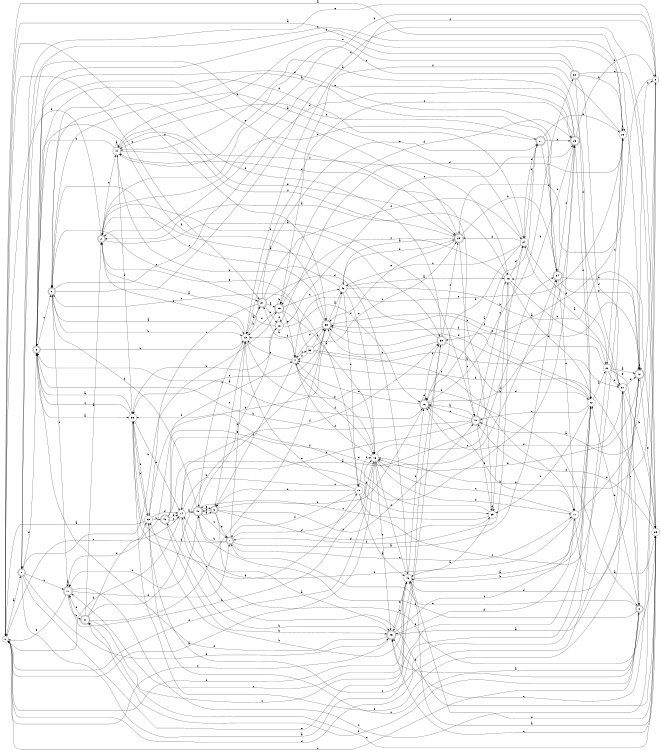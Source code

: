 digraph n38_8 {
__start0 [label="" shape="none"];

rankdir=LR;
size="8,5";

s0 [style="filled", color="black", fillcolor="white" shape="circle", label="0"];
s1 [style="rounded,filled", color="black", fillcolor="white" shape="doublecircle", label="1"];
s2 [style="rounded,filled", color="black", fillcolor="white" shape="doublecircle", label="2"];
s3 [style="rounded,filled", color="black", fillcolor="white" shape="doublecircle", label="3"];
s4 [style="filled", color="black", fillcolor="white" shape="circle", label="4"];
s5 [style="filled", color="black", fillcolor="white" shape="circle", label="5"];
s6 [style="rounded,filled", color="black", fillcolor="white" shape="doublecircle", label="6"];
s7 [style="rounded,filled", color="black", fillcolor="white" shape="doublecircle", label="7"];
s8 [style="rounded,filled", color="black", fillcolor="white" shape="doublecircle", label="8"];
s9 [style="rounded,filled", color="black", fillcolor="white" shape="doublecircle", label="9"];
s10 [style="rounded,filled", color="black", fillcolor="white" shape="doublecircle", label="10"];
s11 [style="rounded,filled", color="black", fillcolor="white" shape="doublecircle", label="11"];
s12 [style="rounded,filled", color="black", fillcolor="white" shape="doublecircle", label="12"];
s13 [style="filled", color="black", fillcolor="white" shape="circle", label="13"];
s14 [style="filled", color="black", fillcolor="white" shape="circle", label="14"];
s15 [style="rounded,filled", color="black", fillcolor="white" shape="doublecircle", label="15"];
s16 [style="filled", color="black", fillcolor="white" shape="circle", label="16"];
s17 [style="filled", color="black", fillcolor="white" shape="circle", label="17"];
s18 [style="filled", color="black", fillcolor="white" shape="circle", label="18"];
s19 [style="filled", color="black", fillcolor="white" shape="circle", label="19"];
s20 [style="filled", color="black", fillcolor="white" shape="circle", label="20"];
s21 [style="rounded,filled", color="black", fillcolor="white" shape="doublecircle", label="21"];
s22 [style="filled", color="black", fillcolor="white" shape="circle", label="22"];
s23 [style="rounded,filled", color="black", fillcolor="white" shape="doublecircle", label="23"];
s24 [style="filled", color="black", fillcolor="white" shape="circle", label="24"];
s25 [style="rounded,filled", color="black", fillcolor="white" shape="doublecircle", label="25"];
s26 [style="filled", color="black", fillcolor="white" shape="circle", label="26"];
s27 [style="rounded,filled", color="black", fillcolor="white" shape="doublecircle", label="27"];
s28 [style="filled", color="black", fillcolor="white" shape="circle", label="28"];
s29 [style="filled", color="black", fillcolor="white" shape="circle", label="29"];
s30 [style="rounded,filled", color="black", fillcolor="white" shape="doublecircle", label="30"];
s31 [style="filled", color="black", fillcolor="white" shape="circle", label="31"];
s32 [style="filled", color="black", fillcolor="white" shape="circle", label="32"];
s33 [style="filled", color="black", fillcolor="white" shape="circle", label="33"];
s34 [style="rounded,filled", color="black", fillcolor="white" shape="doublecircle", label="34"];
s35 [style="filled", color="black", fillcolor="white" shape="circle", label="35"];
s36 [style="filled", color="black", fillcolor="white" shape="circle", label="36"];
s37 [style="rounded,filled", color="black", fillcolor="white" shape="doublecircle", label="37"];
s38 [style="rounded,filled", color="black", fillcolor="white" shape="doublecircle", label="38"];
s39 [style="rounded,filled", color="black", fillcolor="white" shape="doublecircle", label="39"];
s40 [style="rounded,filled", color="black", fillcolor="white" shape="doublecircle", label="40"];
s41 [style="rounded,filled", color="black", fillcolor="white" shape="doublecircle", label="41"];
s42 [style="filled", color="black", fillcolor="white" shape="circle", label="42"];
s43 [style="rounded,filled", color="black", fillcolor="white" shape="doublecircle", label="43"];
s44 [style="filled", color="black", fillcolor="white" shape="circle", label="44"];
s45 [style="rounded,filled", color="black", fillcolor="white" shape="doublecircle", label="45"];
s46 [style="filled", color="black", fillcolor="white" shape="circle", label="46"];
s0 -> s1 [label="a"];
s0 -> s37 [label="b"];
s0 -> s8 [label="c"];
s0 -> s39 [label="d"];
s0 -> s46 [label="e"];
s0 -> s16 [label="f"];
s1 -> s22 [label="a"];
s1 -> s15 [label="b"];
s1 -> s11 [label="c"];
s1 -> s45 [label="d"];
s1 -> s22 [label="e"];
s1 -> s6 [label="f"];
s2 -> s41 [label="a"];
s2 -> s0 [label="b"];
s2 -> s44 [label="c"];
s2 -> s38 [label="d"];
s2 -> s19 [label="e"];
s2 -> s5 [label="f"];
s3 -> s45 [label="a"];
s3 -> s10 [label="b"];
s3 -> s41 [label="c"];
s3 -> s29 [label="d"];
s3 -> s7 [label="e"];
s3 -> s40 [label="f"];
s4 -> s37 [label="a"];
s4 -> s16 [label="b"];
s4 -> s32 [label="c"];
s4 -> s3 [label="d"];
s4 -> s13 [label="e"];
s4 -> s16 [label="f"];
s5 -> s41 [label="a"];
s5 -> s16 [label="b"];
s5 -> s45 [label="c"];
s5 -> s25 [label="d"];
s5 -> s1 [label="e"];
s5 -> s13 [label="f"];
s6 -> s36 [label="a"];
s6 -> s13 [label="b"];
s6 -> s9 [label="c"];
s6 -> s24 [label="d"];
s6 -> s25 [label="e"];
s6 -> s39 [label="f"];
s7 -> s34 [label="a"];
s7 -> s40 [label="b"];
s7 -> s17 [label="c"];
s7 -> s16 [label="d"];
s7 -> s13 [label="e"];
s7 -> s36 [label="f"];
s8 -> s45 [label="a"];
s8 -> s21 [label="b"];
s8 -> s33 [label="c"];
s8 -> s22 [label="d"];
s8 -> s7 [label="e"];
s8 -> s40 [label="f"];
s9 -> s13 [label="a"];
s9 -> s13 [label="b"];
s9 -> s37 [label="c"];
s9 -> s23 [label="d"];
s9 -> s11 [label="e"];
s9 -> s35 [label="f"];
s10 -> s6 [label="a"];
s10 -> s38 [label="b"];
s10 -> s30 [label="c"];
s10 -> s10 [label="d"];
s10 -> s4 [label="e"];
s10 -> s23 [label="f"];
s11 -> s11 [label="a"];
s11 -> s21 [label="b"];
s11 -> s5 [label="c"];
s11 -> s7 [label="d"];
s11 -> s0 [label="e"];
s11 -> s4 [label="f"];
s12 -> s0 [label="a"];
s12 -> s16 [label="b"];
s12 -> s5 [label="c"];
s12 -> s46 [label="d"];
s12 -> s35 [label="e"];
s12 -> s12 [label="f"];
s13 -> s37 [label="a"];
s13 -> s37 [label="b"];
s13 -> s40 [label="c"];
s13 -> s8 [label="d"];
s13 -> s3 [label="e"];
s13 -> s2 [label="f"];
s14 -> s40 [label="a"];
s14 -> s35 [label="b"];
s14 -> s29 [label="c"];
s14 -> s38 [label="d"];
s14 -> s0 [label="e"];
s14 -> s0 [label="f"];
s15 -> s16 [label="a"];
s15 -> s15 [label="b"];
s15 -> s42 [label="c"];
s15 -> s23 [label="d"];
s15 -> s4 [label="e"];
s15 -> s13 [label="f"];
s16 -> s0 [label="a"];
s16 -> s11 [label="b"];
s16 -> s34 [label="c"];
s16 -> s17 [label="d"];
s16 -> s45 [label="e"];
s16 -> s4 [label="f"];
s17 -> s35 [label="a"];
s17 -> s10 [label="b"];
s17 -> s16 [label="c"];
s17 -> s45 [label="d"];
s17 -> s12 [label="e"];
s17 -> s14 [label="f"];
s18 -> s2 [label="a"];
s18 -> s36 [label="b"];
s18 -> s23 [label="c"];
s18 -> s28 [label="d"];
s18 -> s10 [label="e"];
s18 -> s18 [label="f"];
s19 -> s46 [label="a"];
s19 -> s16 [label="b"];
s19 -> s28 [label="c"];
s19 -> s3 [label="d"];
s19 -> s13 [label="e"];
s19 -> s7 [label="f"];
s20 -> s12 [label="a"];
s20 -> s31 [label="b"];
s20 -> s39 [label="c"];
s20 -> s0 [label="d"];
s20 -> s8 [label="e"];
s20 -> s28 [label="f"];
s21 -> s2 [label="a"];
s21 -> s39 [label="b"];
s21 -> s38 [label="c"];
s21 -> s33 [label="d"];
s21 -> s39 [label="e"];
s21 -> s11 [label="f"];
s22 -> s20 [label="a"];
s22 -> s46 [label="b"];
s22 -> s41 [label="c"];
s22 -> s39 [label="d"];
s22 -> s29 [label="e"];
s22 -> s39 [label="f"];
s23 -> s44 [label="a"];
s23 -> s5 [label="b"];
s23 -> s15 [label="c"];
s23 -> s26 [label="d"];
s23 -> s2 [label="e"];
s23 -> s22 [label="f"];
s24 -> s9 [label="a"];
s24 -> s10 [label="b"];
s24 -> s42 [label="c"];
s24 -> s25 [label="d"];
s24 -> s27 [label="e"];
s24 -> s20 [label="f"];
s25 -> s42 [label="a"];
s25 -> s34 [label="b"];
s25 -> s41 [label="c"];
s25 -> s1 [label="d"];
s25 -> s39 [label="e"];
s25 -> s44 [label="f"];
s26 -> s2 [label="a"];
s26 -> s20 [label="b"];
s26 -> s15 [label="c"];
s26 -> s24 [label="d"];
s26 -> s22 [label="e"];
s26 -> s7 [label="f"];
s27 -> s10 [label="a"];
s27 -> s24 [label="b"];
s27 -> s23 [label="c"];
s27 -> s2 [label="d"];
s27 -> s28 [label="e"];
s27 -> s34 [label="f"];
s28 -> s38 [label="a"];
s28 -> s28 [label="b"];
s28 -> s1 [label="c"];
s28 -> s6 [label="d"];
s28 -> s4 [label="e"];
s28 -> s13 [label="f"];
s29 -> s46 [label="a"];
s29 -> s26 [label="b"];
s29 -> s40 [label="c"];
s29 -> s29 [label="d"];
s29 -> s44 [label="e"];
s29 -> s36 [label="f"];
s30 -> s0 [label="a"];
s30 -> s28 [label="b"];
s30 -> s35 [label="c"];
s30 -> s31 [label="d"];
s30 -> s44 [label="e"];
s30 -> s22 [label="f"];
s31 -> s24 [label="a"];
s31 -> s35 [label="b"];
s31 -> s8 [label="c"];
s31 -> s12 [label="d"];
s31 -> s44 [label="e"];
s31 -> s10 [label="f"];
s32 -> s31 [label="a"];
s32 -> s39 [label="b"];
s32 -> s17 [label="c"];
s32 -> s25 [label="d"];
s32 -> s9 [label="e"];
s32 -> s4 [label="f"];
s33 -> s0 [label="a"];
s33 -> s43 [label="b"];
s33 -> s31 [label="c"];
s33 -> s14 [label="d"];
s33 -> s42 [label="e"];
s33 -> s36 [label="f"];
s34 -> s9 [label="a"];
s34 -> s12 [label="b"];
s34 -> s17 [label="c"];
s34 -> s6 [label="d"];
s34 -> s12 [label="e"];
s34 -> s23 [label="f"];
s35 -> s46 [label="a"];
s35 -> s4 [label="b"];
s35 -> s21 [label="c"];
s35 -> s41 [label="d"];
s35 -> s45 [label="e"];
s35 -> s14 [label="f"];
s36 -> s6 [label="a"];
s36 -> s33 [label="b"];
s36 -> s6 [label="c"];
s36 -> s19 [label="d"];
s36 -> s14 [label="e"];
s36 -> s31 [label="f"];
s37 -> s15 [label="a"];
s37 -> s18 [label="b"];
s37 -> s33 [label="c"];
s37 -> s46 [label="d"];
s37 -> s27 [label="e"];
s37 -> s24 [label="f"];
s38 -> s2 [label="a"];
s38 -> s39 [label="b"];
s38 -> s11 [label="c"];
s38 -> s22 [label="d"];
s38 -> s9 [label="e"];
s38 -> s25 [label="f"];
s39 -> s42 [label="a"];
s39 -> s13 [label="b"];
s39 -> s9 [label="c"];
s39 -> s4 [label="d"];
s39 -> s36 [label="e"];
s39 -> s12 [label="f"];
s40 -> s3 [label="a"];
s40 -> s18 [label="b"];
s40 -> s7 [label="c"];
s40 -> s9 [label="d"];
s40 -> s3 [label="e"];
s40 -> s11 [label="f"];
s41 -> s10 [label="a"];
s41 -> s6 [label="b"];
s41 -> s10 [label="c"];
s41 -> s14 [label="d"];
s41 -> s26 [label="e"];
s41 -> s29 [label="f"];
s42 -> s26 [label="a"];
s42 -> s35 [label="b"];
s42 -> s19 [label="c"];
s42 -> s25 [label="d"];
s42 -> s16 [label="e"];
s42 -> s44 [label="f"];
s43 -> s24 [label="a"];
s43 -> s45 [label="b"];
s43 -> s14 [label="c"];
s43 -> s14 [label="d"];
s43 -> s34 [label="e"];
s43 -> s23 [label="f"];
s44 -> s44 [label="a"];
s44 -> s6 [label="b"];
s44 -> s27 [label="c"];
s44 -> s36 [label="d"];
s44 -> s25 [label="e"];
s44 -> s26 [label="f"];
s45 -> s12 [label="a"];
s45 -> s43 [label="b"];
s45 -> s0 [label="c"];
s45 -> s6 [label="d"];
s45 -> s46 [label="e"];
s45 -> s17 [label="f"];
s46 -> s22 [label="a"];
s46 -> s33 [label="b"];
s46 -> s45 [label="c"];
s46 -> s16 [label="d"];
s46 -> s10 [label="e"];
s46 -> s35 [label="f"];

}